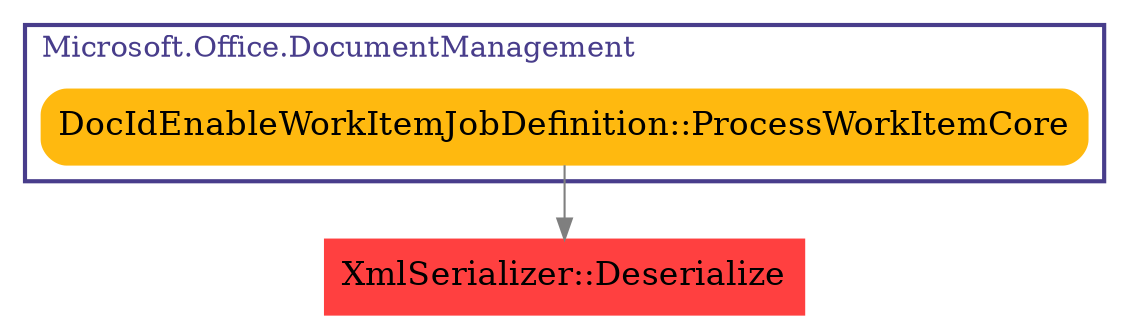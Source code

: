 digraph G {
node [fontsize = 16];
0 [label="XmlSerializer::Deserialize", shape="box", style="filled", fillcolor="brown1", color="brown1"];
subgraph cluster_0 {
label="Microsoft.Office.DocumentManagement";
color=darkslateblue;
fontcolor=darkslateblue;
penwidth=2;
labeljust=l;
1 [label="DocIdEnableWorkItemJobDefinition::ProcessWorkItemCore", shape="box", style="filled, rounded", fillcolor="darkgoldenrod1", color="darkgoldenrod1"];
}
1 -> 0 [color="gray50"];
}
